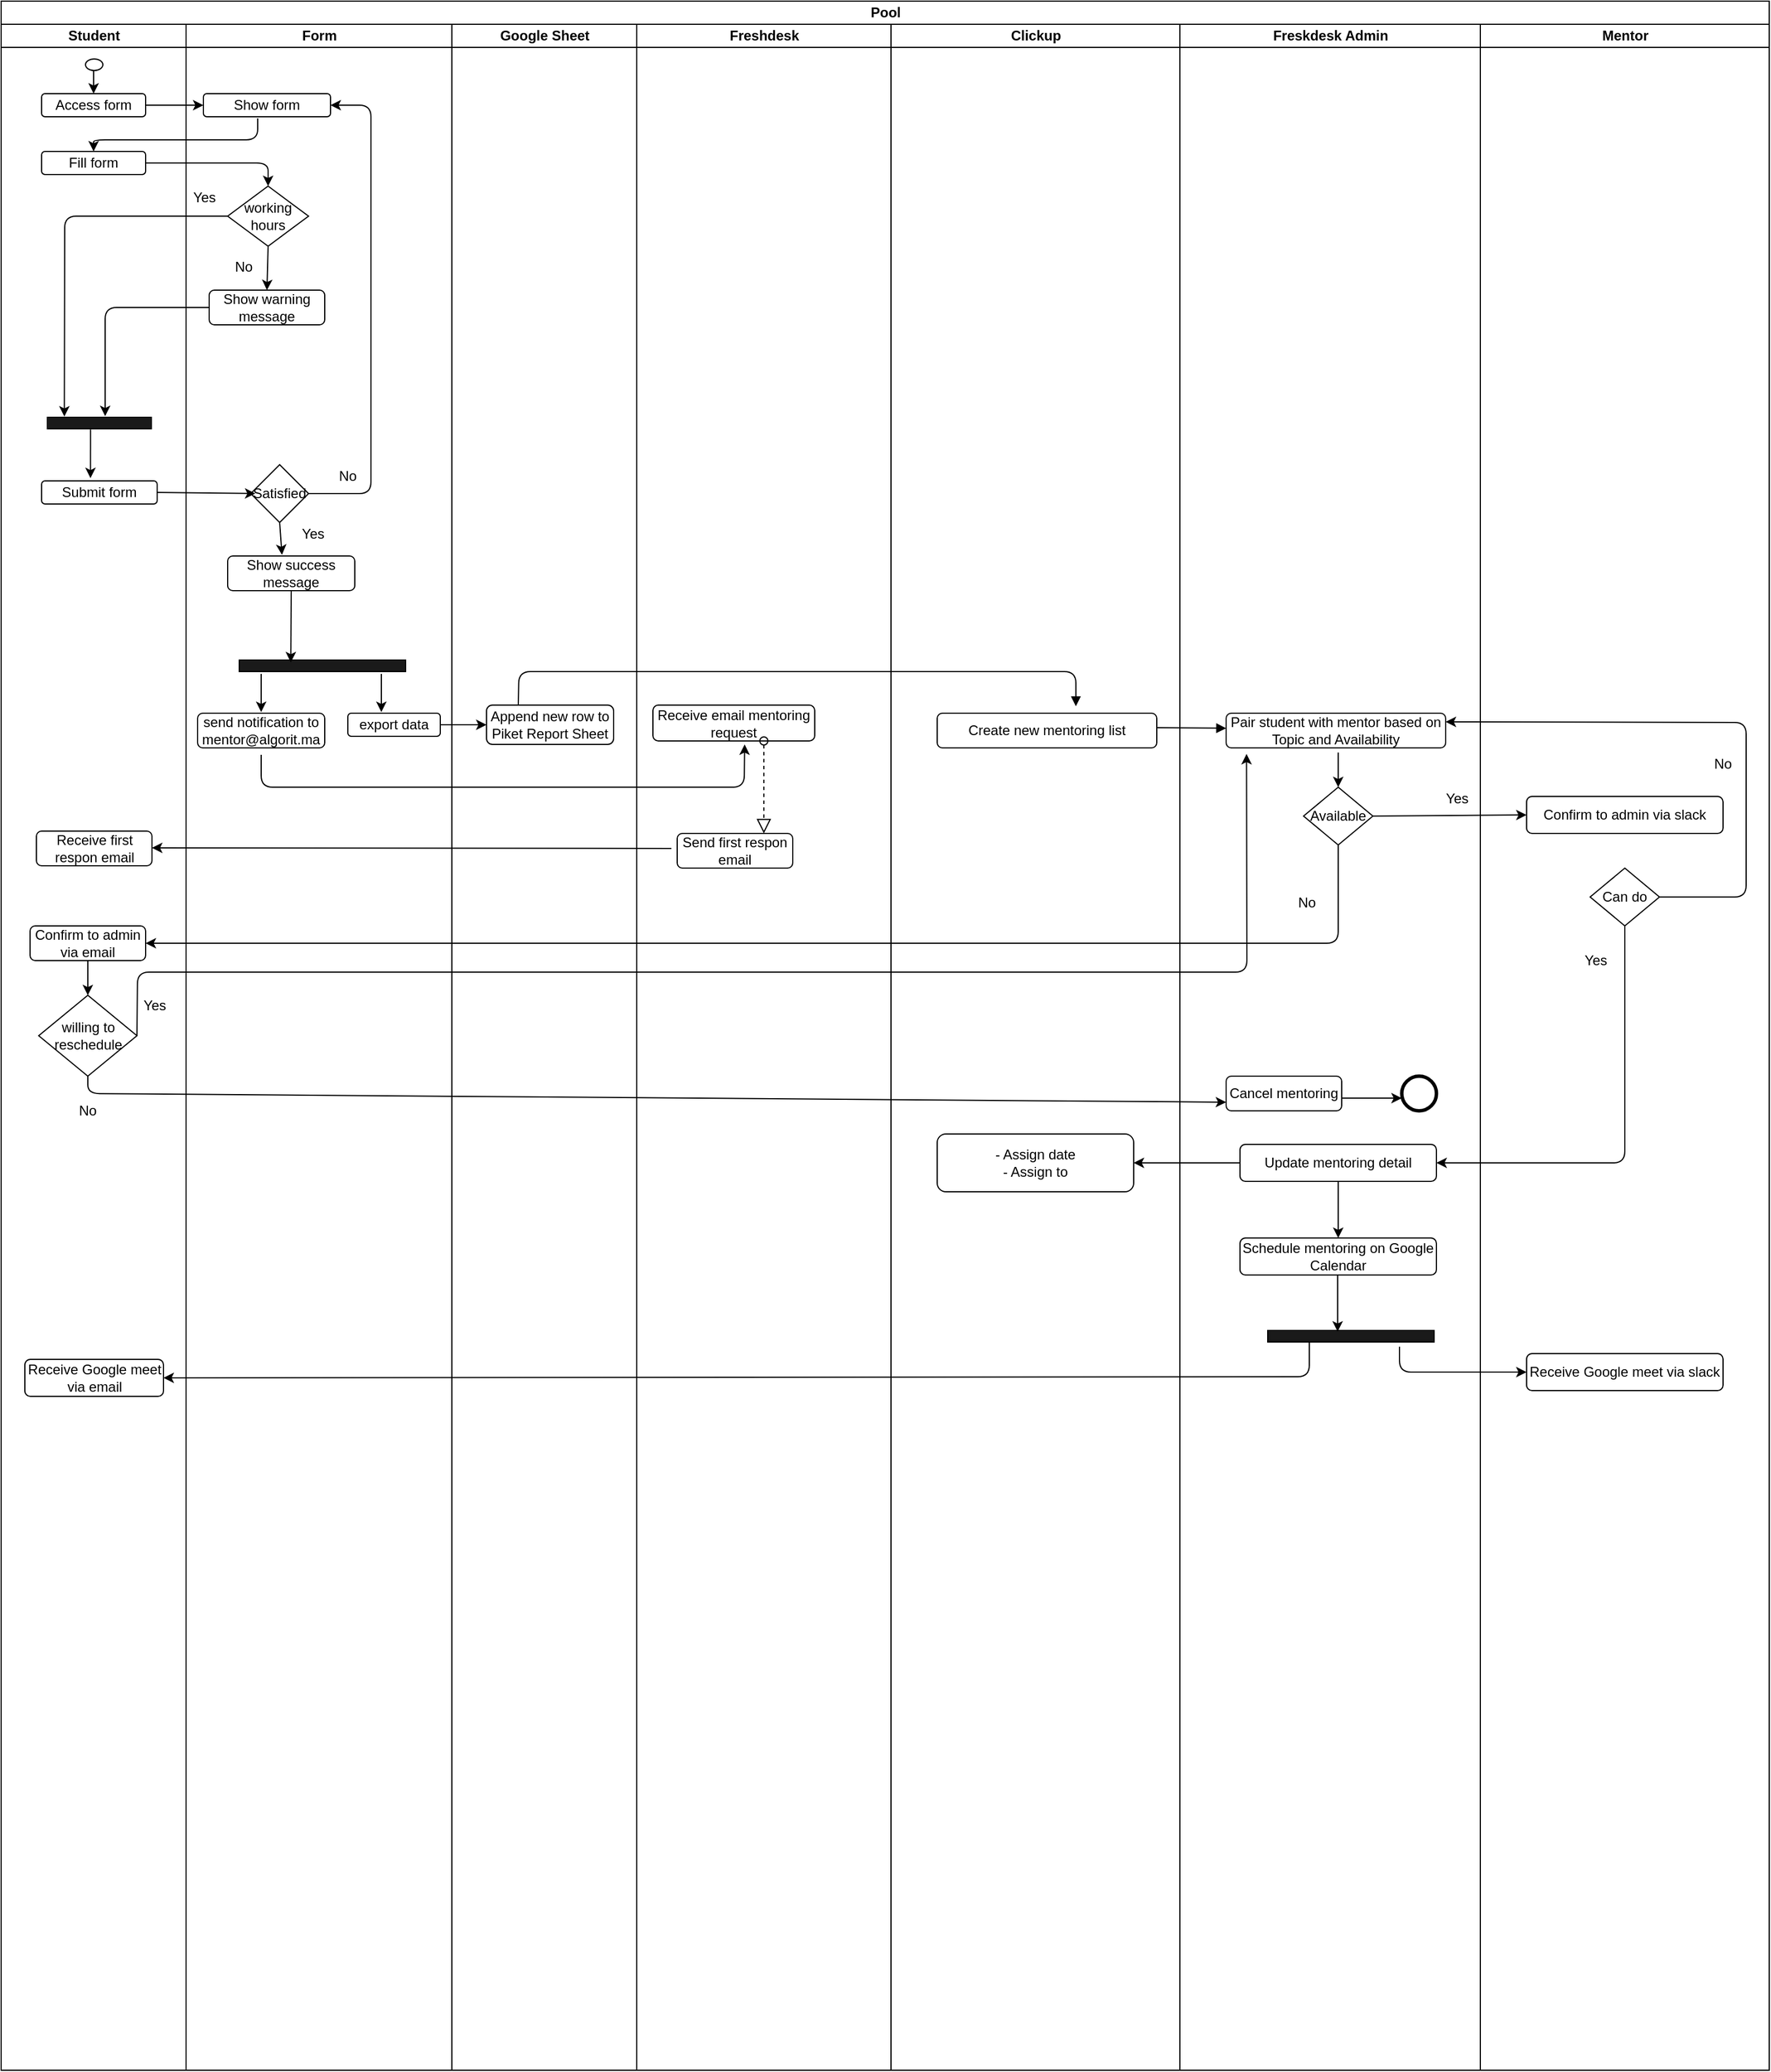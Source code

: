 <mxfile version="14.6.3" type="github">
  <diagram id="prtHgNgQTEPvFCAcTncT" name="Page-1">
    <mxGraphModel dx="1303" dy="633" grid="1" gridSize="10" guides="1" tooltips="1" connect="1" arrows="1" fold="1" page="1" pageScale="1" pageWidth="827" pageHeight="1169" math="0" shadow="0">
      <root>
        <mxCell id="0" />
        <mxCell id="1" parent="0" />
        <mxCell id="jEkatf-dR_FKRXyiLeA1-9" value="Pool" style="swimlane;html=1;childLayout=stackLayout;resizeParent=1;resizeParentMax=0;startSize=20;" parent="1" vertex="1">
          <mxGeometry x="40" y="50" width="1530" height="1790" as="geometry" />
        </mxCell>
        <mxCell id="jEkatf-dR_FKRXyiLeA1-10" value="Student" style="swimlane;html=1;startSize=20;" parent="jEkatf-dR_FKRXyiLeA1-9" vertex="1">
          <mxGeometry y="20" width="160" height="1770" as="geometry" />
        </mxCell>
        <mxCell id="jEkatf-dR_FKRXyiLeA1-14" value="" style="shape=mxgraph.bpmn.shape;html=1;verticalLabelPosition=bottom;labelBackgroundColor=#ffffff;verticalAlign=top;align=center;perimeter=ellipsePerimeter;outlineConnect=0;outline=standard;symbol=general;" parent="jEkatf-dR_FKRXyiLeA1-10" vertex="1">
          <mxGeometry x="73" y="30" width="15" height="10" as="geometry" />
        </mxCell>
        <mxCell id="jEkatf-dR_FKRXyiLeA1-15" value="Access form" style="shape=ext;rounded=1;html=1;whiteSpace=wrap;" parent="jEkatf-dR_FKRXyiLeA1-10" vertex="1">
          <mxGeometry x="35" y="60" width="90" height="20" as="geometry" />
        </mxCell>
        <mxCell id="jEkatf-dR_FKRXyiLeA1-19" value="Fill form" style="shape=ext;rounded=1;html=1;whiteSpace=wrap;" parent="jEkatf-dR_FKRXyiLeA1-10" vertex="1">
          <mxGeometry x="35" y="110" width="90" height="20" as="geometry" />
        </mxCell>
        <mxCell id="jEkatf-dR_FKRXyiLeA1-23" value="Submit form" style="shape=ext;rounded=1;html=1;whiteSpace=wrap;" parent="jEkatf-dR_FKRXyiLeA1-10" vertex="1">
          <mxGeometry x="35" y="395" width="100" height="20" as="geometry" />
        </mxCell>
        <mxCell id="jEkatf-dR_FKRXyiLeA1-28" value="" style="rounded=0;whiteSpace=wrap;html=1;fillColor=#1A1A1A;" parent="jEkatf-dR_FKRXyiLeA1-10" vertex="1">
          <mxGeometry x="40" y="340" width="90" height="10" as="geometry" />
        </mxCell>
        <mxCell id="jEkatf-dR_FKRXyiLeA1-39" value="" style="endArrow=classic;html=1;exitX=0.415;exitY=1.067;exitDx=0;exitDy=0;exitPerimeter=0;entryX=0.423;entryY=-0.117;entryDx=0;entryDy=0;entryPerimeter=0;" parent="jEkatf-dR_FKRXyiLeA1-10" source="jEkatf-dR_FKRXyiLeA1-28" target="jEkatf-dR_FKRXyiLeA1-23" edge="1">
          <mxGeometry width="50" height="50" relative="1" as="geometry">
            <mxPoint x="320" y="300" as="sourcePoint" />
            <mxPoint x="370" y="250" as="targetPoint" />
          </mxGeometry>
        </mxCell>
        <mxCell id="jEkatf-dR_FKRXyiLeA1-40" value="" style="endArrow=classic;html=1;" parent="jEkatf-dR_FKRXyiLeA1-10" edge="1">
          <mxGeometry width="50" height="50" relative="1" as="geometry">
            <mxPoint x="80" y="40" as="sourcePoint" />
            <mxPoint x="80" y="60" as="targetPoint" />
          </mxGeometry>
        </mxCell>
        <mxCell id="jEkatf-dR_FKRXyiLeA1-43" value="Receive first respon email" style="shape=ext;rounded=1;html=1;whiteSpace=wrap;" parent="jEkatf-dR_FKRXyiLeA1-10" vertex="1">
          <mxGeometry x="30.5" y="698" width="100" height="30" as="geometry" />
        </mxCell>
        <mxCell id="jEkatf-dR_FKRXyiLeA1-142" value="Confirm to admin via email" style="shape=ext;rounded=1;html=1;whiteSpace=wrap;" parent="jEkatf-dR_FKRXyiLeA1-10" vertex="1">
          <mxGeometry x="25" y="780" width="100" height="30" as="geometry" />
        </mxCell>
        <mxCell id="jEkatf-dR_FKRXyiLeA1-153" value="willing to reschedule" style="rhombus;whiteSpace=wrap;html=1;" parent="jEkatf-dR_FKRXyiLeA1-10" vertex="1">
          <mxGeometry x="32.5" y="840" width="85" height="70" as="geometry" />
        </mxCell>
        <mxCell id="jEkatf-dR_FKRXyiLeA1-154" value="Yes" style="text;html=1;strokeColor=none;fillColor=none;align=center;verticalAlign=middle;whiteSpace=wrap;rounded=0;" parent="jEkatf-dR_FKRXyiLeA1-10" vertex="1">
          <mxGeometry x="112.5" y="839" width="40" height="20" as="geometry" />
        </mxCell>
        <mxCell id="jEkatf-dR_FKRXyiLeA1-155" value="No" style="text;html=1;strokeColor=none;fillColor=none;align=center;verticalAlign=middle;whiteSpace=wrap;rounded=0;" parent="jEkatf-dR_FKRXyiLeA1-10" vertex="1">
          <mxGeometry x="55" y="930" width="40" height="20" as="geometry" />
        </mxCell>
        <mxCell id="jEkatf-dR_FKRXyiLeA1-157" value="" style="endArrow=classic;html=1;exitX=0.5;exitY=1;exitDx=0;exitDy=0;entryX=0.5;entryY=0;entryDx=0;entryDy=0;" parent="jEkatf-dR_FKRXyiLeA1-10" source="jEkatf-dR_FKRXyiLeA1-142" target="jEkatf-dR_FKRXyiLeA1-153" edge="1">
          <mxGeometry width="50" height="50" relative="1" as="geometry">
            <mxPoint x="450" y="900" as="sourcePoint" />
            <mxPoint x="500" y="850" as="targetPoint" />
          </mxGeometry>
        </mxCell>
        <mxCell id="bVA2tYg72Dks3-2WFUud-3" value="Receive Google meet via email" style="shape=ext;rounded=1;html=1;whiteSpace=wrap;" vertex="1" parent="jEkatf-dR_FKRXyiLeA1-10">
          <mxGeometry x="20.5" y="1155" width="120" height="32" as="geometry" />
        </mxCell>
        <mxCell id="jEkatf-dR_FKRXyiLeA1-11" value="Form" style="swimlane;html=1;startSize=20;" parent="jEkatf-dR_FKRXyiLeA1-9" vertex="1">
          <mxGeometry x="160" y="20" width="230" height="1770" as="geometry" />
        </mxCell>
        <mxCell id="jEkatf-dR_FKRXyiLeA1-16" value="Show form" style="shape=ext;rounded=1;html=1;whiteSpace=wrap;" parent="jEkatf-dR_FKRXyiLeA1-11" vertex="1">
          <mxGeometry x="15" y="60" width="110" height="20" as="geometry" />
        </mxCell>
        <mxCell id="jEkatf-dR_FKRXyiLeA1-21" value="working hours" style="rhombus;whiteSpace=wrap;html=1;" parent="jEkatf-dR_FKRXyiLeA1-11" vertex="1">
          <mxGeometry x="36" y="140" width="70" height="52" as="geometry" />
        </mxCell>
        <mxCell id="jEkatf-dR_FKRXyiLeA1-24" value="Show warning message" style="shape=ext;rounded=1;html=1;whiteSpace=wrap;" parent="jEkatf-dR_FKRXyiLeA1-11" vertex="1">
          <mxGeometry x="20" y="230" width="100" height="30" as="geometry" />
        </mxCell>
        <mxCell id="jEkatf-dR_FKRXyiLeA1-33" value="No" style="text;html=1;strokeColor=none;fillColor=none;align=center;verticalAlign=middle;whiteSpace=wrap;rounded=0;" parent="jEkatf-dR_FKRXyiLeA1-11" vertex="1">
          <mxGeometry x="30" y="200" width="40" height="20" as="geometry" />
        </mxCell>
        <mxCell id="jEkatf-dR_FKRXyiLeA1-34" value="Yes" style="text;html=1;strokeColor=none;fillColor=none;align=center;verticalAlign=middle;whiteSpace=wrap;rounded=0;" parent="jEkatf-dR_FKRXyiLeA1-11" vertex="1">
          <mxGeometry x="-4" y="140" width="40" height="20" as="geometry" />
        </mxCell>
        <mxCell id="jEkatf-dR_FKRXyiLeA1-36" value="" style="endArrow=classic;html=1;exitX=0.5;exitY=1;exitDx=0;exitDy=0;" parent="jEkatf-dR_FKRXyiLeA1-11" source="jEkatf-dR_FKRXyiLeA1-21" edge="1">
          <mxGeometry width="50" height="50" relative="1" as="geometry">
            <mxPoint x="160" y="300" as="sourcePoint" />
            <mxPoint x="70" y="230" as="targetPoint" />
          </mxGeometry>
        </mxCell>
        <mxCell id="jEkatf-dR_FKRXyiLeA1-44" value="Show success message" style="shape=ext;rounded=1;html=1;whiteSpace=wrap;" parent="jEkatf-dR_FKRXyiLeA1-11" vertex="1">
          <mxGeometry x="36" y="460" width="110" height="30" as="geometry" />
        </mxCell>
        <mxCell id="jEkatf-dR_FKRXyiLeA1-45" value="Satisfied" style="rhombus;whiteSpace=wrap;html=1;" parent="jEkatf-dR_FKRXyiLeA1-11" vertex="1">
          <mxGeometry x="56" y="381" width="50" height="50" as="geometry" />
        </mxCell>
        <mxCell id="jEkatf-dR_FKRXyiLeA1-47" value="" style="endArrow=classic;html=1;exitX=1;exitY=0.5;exitDx=0;exitDy=0;entryX=1;entryY=0.5;entryDx=0;entryDy=0;" parent="jEkatf-dR_FKRXyiLeA1-11" source="jEkatf-dR_FKRXyiLeA1-45" target="jEkatf-dR_FKRXyiLeA1-16" edge="1">
          <mxGeometry width="50" height="50" relative="1" as="geometry">
            <mxPoint x="110" y="400" as="sourcePoint" />
            <mxPoint x="130" y="70" as="targetPoint" />
            <Array as="points">
              <mxPoint x="160" y="406" />
              <mxPoint x="160" y="70" />
            </Array>
          </mxGeometry>
        </mxCell>
        <mxCell id="jEkatf-dR_FKRXyiLeA1-48" value="No" style="text;html=1;strokeColor=none;fillColor=none;align=center;verticalAlign=middle;whiteSpace=wrap;rounded=0;" parent="jEkatf-dR_FKRXyiLeA1-11" vertex="1">
          <mxGeometry x="120" y="381" width="40" height="20" as="geometry" />
        </mxCell>
        <mxCell id="jEkatf-dR_FKRXyiLeA1-49" value="Yes" style="text;html=1;strokeColor=none;fillColor=none;align=center;verticalAlign=middle;whiteSpace=wrap;rounded=0;" parent="jEkatf-dR_FKRXyiLeA1-11" vertex="1">
          <mxGeometry x="90" y="431" width="40" height="20" as="geometry" />
        </mxCell>
        <mxCell id="jEkatf-dR_FKRXyiLeA1-50" value="" style="endArrow=classic;html=1;exitX=0.5;exitY=1;exitDx=0;exitDy=0;" parent="jEkatf-dR_FKRXyiLeA1-11" source="jEkatf-dR_FKRXyiLeA1-45" edge="1">
          <mxGeometry width="50" height="50" relative="1" as="geometry">
            <mxPoint x="160" y="350" as="sourcePoint" />
            <mxPoint x="83" y="459" as="targetPoint" />
          </mxGeometry>
        </mxCell>
        <mxCell id="jEkatf-dR_FKRXyiLeA1-60" value="send notification to mentor@algorit.ma" style="shape=ext;rounded=1;html=1;whiteSpace=wrap;" parent="jEkatf-dR_FKRXyiLeA1-11" vertex="1">
          <mxGeometry x="10" y="596" width="110" height="30" as="geometry" />
        </mxCell>
        <mxCell id="jEkatf-dR_FKRXyiLeA1-61" value="export data" style="shape=ext;rounded=1;html=1;whiteSpace=wrap;" parent="jEkatf-dR_FKRXyiLeA1-11" vertex="1">
          <mxGeometry x="140" y="596" width="80" height="20" as="geometry" />
        </mxCell>
        <mxCell id="jEkatf-dR_FKRXyiLeA1-62" value="" style="rounded=0;whiteSpace=wrap;html=1;fillColor=#1A1A1A;" parent="jEkatf-dR_FKRXyiLeA1-11" vertex="1">
          <mxGeometry x="46" y="550" width="144" height="10" as="geometry" />
        </mxCell>
        <mxCell id="jEkatf-dR_FKRXyiLeA1-63" value="" style="endArrow=classic;html=1;exitX=0.5;exitY=1;exitDx=0;exitDy=0;entryX=0.31;entryY=0.2;entryDx=0;entryDy=0;entryPerimeter=0;" parent="jEkatf-dR_FKRXyiLeA1-11" source="jEkatf-dR_FKRXyiLeA1-44" target="jEkatf-dR_FKRXyiLeA1-62" edge="1">
          <mxGeometry width="50" height="50" relative="1" as="geometry">
            <mxPoint x="160" y="550" as="sourcePoint" />
            <mxPoint x="93" y="540" as="targetPoint" />
          </mxGeometry>
        </mxCell>
        <mxCell id="jEkatf-dR_FKRXyiLeA1-64" value="" style="endArrow=classic;html=1;entryX=0.5;entryY=0;entryDx=0;entryDy=0;" parent="jEkatf-dR_FKRXyiLeA1-11" edge="1">
          <mxGeometry width="50" height="50" relative="1" as="geometry">
            <mxPoint x="65" y="562" as="sourcePoint" />
            <mxPoint x="65" y="595" as="targetPoint" />
          </mxGeometry>
        </mxCell>
        <mxCell id="jEkatf-dR_FKRXyiLeA1-12" value="Google Sheet" style="swimlane;html=1;startSize=20;" parent="jEkatf-dR_FKRXyiLeA1-9" vertex="1">
          <mxGeometry x="390" y="20" width="160" height="1770" as="geometry" />
        </mxCell>
        <mxCell id="jEkatf-dR_FKRXyiLeA1-66" value="Append new row to Piket Report Sheet" style="shape=ext;rounded=1;html=1;whiteSpace=wrap;" parent="jEkatf-dR_FKRXyiLeA1-12" vertex="1">
          <mxGeometry x="30" y="589" width="110" height="34" as="geometry" />
        </mxCell>
        <mxCell id="jEkatf-dR_FKRXyiLeA1-13" value="Freshdesk" style="swimlane;html=1;startSize=20;" parent="jEkatf-dR_FKRXyiLeA1-9" vertex="1">
          <mxGeometry x="550" y="20" width="220" height="1770" as="geometry" />
        </mxCell>
        <mxCell id="jEkatf-dR_FKRXyiLeA1-68" value="Receive email mentoring request" style="shape=ext;rounded=1;html=1;whiteSpace=wrap;" parent="jEkatf-dR_FKRXyiLeA1-13" vertex="1">
          <mxGeometry x="14" y="589" width="140" height="31" as="geometry" />
        </mxCell>
        <mxCell id="jEkatf-dR_FKRXyiLeA1-70" value="Send first respon email" style="shape=ext;rounded=1;html=1;whiteSpace=wrap;" parent="jEkatf-dR_FKRXyiLeA1-13" vertex="1">
          <mxGeometry x="35" y="700" width="100" height="30" as="geometry" />
        </mxCell>
        <mxCell id="jEkatf-dR_FKRXyiLeA1-73" value="" style="startArrow=oval;startFill=0;startSize=7;endArrow=block;endFill=0;endSize=10;dashed=1;html=1;entryX=0.75;entryY=0;entryDx=0;entryDy=0;" parent="jEkatf-dR_FKRXyiLeA1-13" target="jEkatf-dR_FKRXyiLeA1-70" edge="1">
          <mxGeometry width="100" relative="1" as="geometry">
            <mxPoint x="110" y="620" as="sourcePoint" />
            <mxPoint x="-120" y="670" as="targetPoint" />
          </mxGeometry>
        </mxCell>
        <mxCell id="jEkatf-dR_FKRXyiLeA1-20" value="Clickup" style="swimlane;html=1;startSize=20;" parent="jEkatf-dR_FKRXyiLeA1-9" vertex="1">
          <mxGeometry x="770" y="20" width="250" height="1770" as="geometry" />
        </mxCell>
        <mxCell id="jEkatf-dR_FKRXyiLeA1-74" value="Create new mentoring list" style="shape=ext;rounded=1;html=1;whiteSpace=wrap;" parent="jEkatf-dR_FKRXyiLeA1-20" vertex="1">
          <mxGeometry x="40" y="596" width="190" height="30" as="geometry" />
        </mxCell>
        <mxCell id="jEkatf-dR_FKRXyiLeA1-150" value="- Assign date&lt;br&gt;- Assign to" style="shape=ext;rounded=1;html=1;whiteSpace=wrap;" parent="jEkatf-dR_FKRXyiLeA1-20" vertex="1">
          <mxGeometry x="40" y="960" width="170" height="50" as="geometry" />
        </mxCell>
        <mxCell id="jEkatf-dR_FKRXyiLeA1-37" value="" style="endArrow=classic;html=1;exitX=0;exitY=0.5;exitDx=0;exitDy=0;entryX=0.163;entryY=-0.067;entryDx=0;entryDy=0;entryPerimeter=0;" parent="jEkatf-dR_FKRXyiLeA1-9" source="jEkatf-dR_FKRXyiLeA1-21" target="jEkatf-dR_FKRXyiLeA1-28" edge="1">
          <mxGeometry width="50" height="50" relative="1" as="geometry">
            <mxPoint x="320" y="320" as="sourcePoint" />
            <mxPoint x="370" y="270" as="targetPoint" />
            <Array as="points">
              <mxPoint x="55" y="186" />
            </Array>
          </mxGeometry>
        </mxCell>
        <mxCell id="jEkatf-dR_FKRXyiLeA1-38" value="" style="endArrow=classic;html=1;exitX=0;exitY=0.5;exitDx=0;exitDy=0;" parent="jEkatf-dR_FKRXyiLeA1-9" source="jEkatf-dR_FKRXyiLeA1-24" edge="1">
          <mxGeometry width="50" height="50" relative="1" as="geometry">
            <mxPoint x="320" y="320" as="sourcePoint" />
            <mxPoint x="90" y="359" as="targetPoint" />
            <Array as="points">
              <mxPoint x="90" y="265" />
            </Array>
          </mxGeometry>
        </mxCell>
        <mxCell id="jEkatf-dR_FKRXyiLeA1-41" value="" style="endArrow=classic;html=1;exitX=1;exitY=0.5;exitDx=0;exitDy=0;entryX=0;entryY=0.5;entryDx=0;entryDy=0;" parent="jEkatf-dR_FKRXyiLeA1-9" source="jEkatf-dR_FKRXyiLeA1-15" target="jEkatf-dR_FKRXyiLeA1-16" edge="1">
          <mxGeometry width="50" height="50" relative="1" as="geometry">
            <mxPoint x="320" y="270" as="sourcePoint" />
            <mxPoint x="370" y="220" as="targetPoint" />
          </mxGeometry>
        </mxCell>
        <mxCell id="jEkatf-dR_FKRXyiLeA1-42" value="" style="endArrow=classic;html=1;exitX=0.427;exitY=1.067;exitDx=0;exitDy=0;exitPerimeter=0;entryX=0.5;entryY=0;entryDx=0;entryDy=0;" parent="jEkatf-dR_FKRXyiLeA1-9" source="jEkatf-dR_FKRXyiLeA1-16" target="jEkatf-dR_FKRXyiLeA1-19" edge="1">
          <mxGeometry width="50" height="50" relative="1" as="geometry">
            <mxPoint x="320" y="270" as="sourcePoint" />
            <mxPoint x="370" y="220" as="targetPoint" />
            <Array as="points">
              <mxPoint x="222" y="120" />
              <mxPoint x="80" y="120" />
            </Array>
          </mxGeometry>
        </mxCell>
        <mxCell id="jEkatf-dR_FKRXyiLeA1-46" value="" style="endArrow=classic;html=1;entryX=0.08;entryY=0.5;entryDx=0;entryDy=0;entryPerimeter=0;exitX=1;exitY=0.5;exitDx=0;exitDy=0;" parent="jEkatf-dR_FKRXyiLeA1-9" source="jEkatf-dR_FKRXyiLeA1-23" target="jEkatf-dR_FKRXyiLeA1-45" edge="1">
          <mxGeometry width="50" height="50" relative="1" as="geometry">
            <mxPoint x="140" y="420" as="sourcePoint" />
            <mxPoint x="370" y="300" as="targetPoint" />
          </mxGeometry>
        </mxCell>
        <mxCell id="jEkatf-dR_FKRXyiLeA1-67" value="" style="endArrow=classic;html=1;exitX=1;exitY=0.5;exitDx=0;exitDy=0;entryX=0;entryY=0.5;entryDx=0;entryDy=0;" parent="jEkatf-dR_FKRXyiLeA1-9" source="jEkatf-dR_FKRXyiLeA1-61" target="jEkatf-dR_FKRXyiLeA1-66" edge="1">
          <mxGeometry width="50" height="50" relative="1" as="geometry">
            <mxPoint x="340" y="520" as="sourcePoint" />
            <mxPoint x="390" y="470" as="targetPoint" />
          </mxGeometry>
        </mxCell>
        <mxCell id="jEkatf-dR_FKRXyiLeA1-69" value="" style="endArrow=classic;html=1;entryX=0.567;entryY=1.097;entryDx=0;entryDy=0;entryPerimeter=0;" parent="jEkatf-dR_FKRXyiLeA1-9" target="jEkatf-dR_FKRXyiLeA1-68" edge="1">
          <mxGeometry width="50" height="50" relative="1" as="geometry">
            <mxPoint x="225" y="652" as="sourcePoint" />
            <mxPoint x="410" y="590" as="targetPoint" />
            <Array as="points">
              <mxPoint x="225" y="680" />
              <mxPoint x="643" y="680" />
            </Array>
          </mxGeometry>
        </mxCell>
        <mxCell id="jEkatf-dR_FKRXyiLeA1-75" value="Freskdesk Admin" style="swimlane;html=1;startSize=20;" parent="jEkatf-dR_FKRXyiLeA1-9" vertex="1">
          <mxGeometry x="1020" y="20" width="260" height="1770" as="geometry" />
        </mxCell>
        <mxCell id="jEkatf-dR_FKRXyiLeA1-76" value="Pair student with mentor based on Topic and Availability" style="shape=ext;rounded=1;html=1;whiteSpace=wrap;" parent="jEkatf-dR_FKRXyiLeA1-75" vertex="1">
          <mxGeometry x="40" y="596" width="190" height="30" as="geometry" />
        </mxCell>
        <mxCell id="jEkatf-dR_FKRXyiLeA1-78" value="" style="endArrow=block;endFill=1;endSize=6;html=1;exitX=1;exitY=0.25;exitDx=0;exitDy=0;" parent="jEkatf-dR_FKRXyiLeA1-75" edge="1">
          <mxGeometry width="100" relative="1" as="geometry">
            <mxPoint x="-20" y="608.5" as="sourcePoint" />
            <mxPoint x="40" y="609" as="targetPoint" />
          </mxGeometry>
        </mxCell>
        <mxCell id="jEkatf-dR_FKRXyiLeA1-86" value="Available" style="rhombus;whiteSpace=wrap;html=1;" parent="jEkatf-dR_FKRXyiLeA1-75" vertex="1">
          <mxGeometry x="107" y="660" width="60" height="50" as="geometry" />
        </mxCell>
        <mxCell id="jEkatf-dR_FKRXyiLeA1-88" value="Yes" style="text;html=1;strokeColor=none;fillColor=none;align=center;verticalAlign=middle;whiteSpace=wrap;rounded=0;" parent="jEkatf-dR_FKRXyiLeA1-75" vertex="1">
          <mxGeometry x="220" y="660" width="40" height="20" as="geometry" />
        </mxCell>
        <mxCell id="jEkatf-dR_FKRXyiLeA1-139" value="No" style="text;html=1;strokeColor=none;fillColor=none;align=center;verticalAlign=middle;whiteSpace=wrap;rounded=0;" parent="jEkatf-dR_FKRXyiLeA1-75" vertex="1">
          <mxGeometry x="90" y="750" width="40" height="20" as="geometry" />
        </mxCell>
        <mxCell id="jEkatf-dR_FKRXyiLeA1-149" value="Update mentoring detail" style="shape=ext;rounded=1;html=1;whiteSpace=wrap;" parent="jEkatf-dR_FKRXyiLeA1-75" vertex="1">
          <mxGeometry x="52" y="969" width="170" height="32" as="geometry" />
        </mxCell>
        <mxCell id="jEkatf-dR_FKRXyiLeA1-158" value="Cancel mentoring" style="shape=ext;rounded=1;html=1;whiteSpace=wrap;" parent="jEkatf-dR_FKRXyiLeA1-75" vertex="1">
          <mxGeometry x="40" y="910" width="100" height="30" as="geometry" />
        </mxCell>
        <mxCell id="jEkatf-dR_FKRXyiLeA1-164" value="" style="shape=mxgraph.bpmn.shape;html=1;verticalLabelPosition=bottom;labelBackgroundColor=#ffffff;verticalAlign=top;align=center;perimeter=ellipsePerimeter;outlineConnect=0;outline=end;symbol=general;fillColor=#FFFFFF;" parent="jEkatf-dR_FKRXyiLeA1-75" vertex="1">
          <mxGeometry x="192" y="910" width="30" height="30" as="geometry" />
        </mxCell>
        <mxCell id="jEkatf-dR_FKRXyiLeA1-165" value="" style="endArrow=classic;html=1;exitX=1;exitY=0.5;exitDx=0;exitDy=0;entryX=0;entryY=0.5;entryDx=0;entryDy=0;" parent="jEkatf-dR_FKRXyiLeA1-75" edge="1">
          <mxGeometry width="50" height="50" relative="1" as="geometry">
            <mxPoint x="140" y="929" as="sourcePoint" />
            <mxPoint x="192.0" y="929" as="targetPoint" />
          </mxGeometry>
        </mxCell>
        <mxCell id="bVA2tYg72Dks3-2WFUud-1" value="Schedule mentoring on Google Calendar" style="shape=ext;rounded=1;html=1;whiteSpace=wrap;" vertex="1" parent="jEkatf-dR_FKRXyiLeA1-75">
          <mxGeometry x="52" y="1050" width="170" height="32" as="geometry" />
        </mxCell>
        <mxCell id="bVA2tYg72Dks3-2WFUud-4" value="" style="rounded=0;whiteSpace=wrap;html=1;fillColor=#1A1A1A;" vertex="1" parent="jEkatf-dR_FKRXyiLeA1-75">
          <mxGeometry x="76" y="1130" width="144" height="10" as="geometry" />
        </mxCell>
        <mxCell id="bVA2tYg72Dks3-2WFUud-5" value="" style="endArrow=classic;html=1;entryX=0.5;entryY=0;entryDx=0;entryDy=0;exitX=0.5;exitY=1;exitDx=0;exitDy=0;" edge="1" parent="jEkatf-dR_FKRXyiLeA1-75" source="jEkatf-dR_FKRXyiLeA1-149" target="bVA2tYg72Dks3-2WFUud-1">
          <mxGeometry width="50" height="50" relative="1" as="geometry">
            <mxPoint x="-120" y="1000" as="sourcePoint" />
            <mxPoint x="-70" y="950" as="targetPoint" />
          </mxGeometry>
        </mxCell>
        <mxCell id="bVA2tYg72Dks3-2WFUud-6" value="" style="endArrow=classic;html=1;entryX=0.5;entryY=0;entryDx=0;entryDy=0;exitX=0.5;exitY=1;exitDx=0;exitDy=0;" edge="1" parent="jEkatf-dR_FKRXyiLeA1-75">
          <mxGeometry width="50" height="50" relative="1" as="geometry">
            <mxPoint x="136.5" y="1082" as="sourcePoint" />
            <mxPoint x="136.5" y="1131" as="targetPoint" />
          </mxGeometry>
        </mxCell>
        <mxCell id="jEkatf-dR_FKRXyiLeA1-83" value="Mentor" style="swimlane;html=1;startSize=20;" parent="jEkatf-dR_FKRXyiLeA1-9" vertex="1">
          <mxGeometry x="1280" y="20" width="250" height="1770" as="geometry" />
        </mxCell>
        <mxCell id="jEkatf-dR_FKRXyiLeA1-87" value="Confirm to admin via slack" style="shape=ext;rounded=1;html=1;whiteSpace=wrap;" parent="jEkatf-dR_FKRXyiLeA1-83" vertex="1">
          <mxGeometry x="40" y="668" width="170" height="32" as="geometry" />
        </mxCell>
        <mxCell id="jEkatf-dR_FKRXyiLeA1-145" value="Can do" style="rhombus;whiteSpace=wrap;html=1;" parent="jEkatf-dR_FKRXyiLeA1-83" vertex="1">
          <mxGeometry x="95" y="730" width="60" height="50" as="geometry" />
        </mxCell>
        <mxCell id="jEkatf-dR_FKRXyiLeA1-146" value="Yes" style="text;html=1;strokeColor=none;fillColor=none;align=center;verticalAlign=middle;whiteSpace=wrap;rounded=0;" parent="jEkatf-dR_FKRXyiLeA1-83" vertex="1">
          <mxGeometry x="80" y="800" width="40" height="20" as="geometry" />
        </mxCell>
        <mxCell id="jEkatf-dR_FKRXyiLeA1-147" value="No" style="text;html=1;strokeColor=none;fillColor=none;align=center;verticalAlign=middle;whiteSpace=wrap;rounded=0;" parent="jEkatf-dR_FKRXyiLeA1-83" vertex="1">
          <mxGeometry x="190" y="630" width="40" height="20" as="geometry" />
        </mxCell>
        <mxCell id="bVA2tYg72Dks3-2WFUud-2" value="Receive Google meet via slack" style="shape=ext;rounded=1;html=1;whiteSpace=wrap;" vertex="1" parent="jEkatf-dR_FKRXyiLeA1-83">
          <mxGeometry x="40" y="1150" width="170" height="32" as="geometry" />
        </mxCell>
        <mxCell id="jEkatf-dR_FKRXyiLeA1-141" value="" style="endArrow=classic;html=1;exitX=1;exitY=0.5;exitDx=0;exitDy=0;entryX=0;entryY=0.5;entryDx=0;entryDy=0;" parent="jEkatf-dR_FKRXyiLeA1-9" source="jEkatf-dR_FKRXyiLeA1-86" target="jEkatf-dR_FKRXyiLeA1-87" edge="1">
          <mxGeometry width="50" height="50" relative="1" as="geometry">
            <mxPoint x="840" y="910" as="sourcePoint" />
            <mxPoint x="890" y="860" as="targetPoint" />
          </mxGeometry>
        </mxCell>
        <mxCell id="jEkatf-dR_FKRXyiLeA1-143" value="" style="endArrow=classic;html=1;exitX=0.5;exitY=1;exitDx=0;exitDy=0;" parent="jEkatf-dR_FKRXyiLeA1-9" source="jEkatf-dR_FKRXyiLeA1-86" edge="1">
          <mxGeometry width="50" height="50" relative="1" as="geometry">
            <mxPoint x="550" y="880" as="sourcePoint" />
            <mxPoint x="125" y="815" as="targetPoint" />
            <Array as="points">
              <mxPoint x="1157" y="815" />
            </Array>
          </mxGeometry>
        </mxCell>
        <mxCell id="jEkatf-dR_FKRXyiLeA1-148" value="" style="endArrow=classic;html=1;exitX=1;exitY=0.5;exitDx=0;exitDy=0;entryX=1;entryY=0.25;entryDx=0;entryDy=0;" parent="jEkatf-dR_FKRXyiLeA1-9" source="jEkatf-dR_FKRXyiLeA1-145" target="jEkatf-dR_FKRXyiLeA1-76" edge="1">
          <mxGeometry width="50" height="50" relative="1" as="geometry">
            <mxPoint x="1000" y="880" as="sourcePoint" />
            <mxPoint x="1050" y="830" as="targetPoint" />
            <Array as="points">
              <mxPoint x="1510" y="775" />
              <mxPoint x="1510" y="624" />
            </Array>
          </mxGeometry>
        </mxCell>
        <mxCell id="jEkatf-dR_FKRXyiLeA1-151" value="" style="endArrow=classic;html=1;exitX=0.5;exitY=1;exitDx=0;exitDy=0;entryX=1;entryY=0.5;entryDx=0;entryDy=0;" parent="jEkatf-dR_FKRXyiLeA1-9" source="jEkatf-dR_FKRXyiLeA1-145" target="jEkatf-dR_FKRXyiLeA1-149" edge="1">
          <mxGeometry width="50" height="50" relative="1" as="geometry">
            <mxPoint x="940" y="910" as="sourcePoint" />
            <mxPoint x="990" y="860" as="targetPoint" />
            <Array as="points">
              <mxPoint x="1405" y="876" />
              <mxPoint x="1405" y="1005" />
            </Array>
          </mxGeometry>
        </mxCell>
        <mxCell id="jEkatf-dR_FKRXyiLeA1-152" value="" style="endArrow=classic;html=1;entryX=1;entryY=0.5;entryDx=0;entryDy=0;exitX=0;exitY=0.5;exitDx=0;exitDy=0;" parent="jEkatf-dR_FKRXyiLeA1-9" source="jEkatf-dR_FKRXyiLeA1-149" target="jEkatf-dR_FKRXyiLeA1-150" edge="1">
          <mxGeometry width="50" height="50" relative="1" as="geometry">
            <mxPoint x="1060" y="935" as="sourcePoint" />
            <mxPoint x="990" y="860" as="targetPoint" />
          </mxGeometry>
        </mxCell>
        <mxCell id="jEkatf-dR_FKRXyiLeA1-156" value="" style="endArrow=classic;html=1;exitX=1;exitY=0.5;exitDx=0;exitDy=0;entryX=0.093;entryY=1.176;entryDx=0;entryDy=0;entryPerimeter=0;" parent="jEkatf-dR_FKRXyiLeA1-9" source="jEkatf-dR_FKRXyiLeA1-153" target="jEkatf-dR_FKRXyiLeA1-76" edge="1">
          <mxGeometry width="50" height="50" relative="1" as="geometry">
            <mxPoint x="430" y="830" as="sourcePoint" />
            <mxPoint x="480" y="780" as="targetPoint" />
            <Array as="points">
              <mxPoint x="118" y="840" />
              <mxPoint x="1078" y="840" />
            </Array>
          </mxGeometry>
        </mxCell>
        <mxCell id="jEkatf-dR_FKRXyiLeA1-160" value="" style="endArrow=classic;html=1;exitX=0.5;exitY=1;exitDx=0;exitDy=0;entryX=0;entryY=0.75;entryDx=0;entryDy=0;" parent="jEkatf-dR_FKRXyiLeA1-9" source="jEkatf-dR_FKRXyiLeA1-153" target="jEkatf-dR_FKRXyiLeA1-158" edge="1">
          <mxGeometry width="50" height="50" relative="1" as="geometry">
            <mxPoint x="550" y="1080" as="sourcePoint" />
            <mxPoint x="600" y="1030" as="targetPoint" />
            <Array as="points">
              <mxPoint x="75" y="945" />
            </Array>
          </mxGeometry>
        </mxCell>
        <mxCell id="jEkatf-dR_FKRXyiLeA1-22" value="" style="endArrow=classic;html=1;exitX=1;exitY=0.5;exitDx=0;exitDy=0;" parent="jEkatf-dR_FKRXyiLeA1-9" source="jEkatf-dR_FKRXyiLeA1-19" edge="1">
          <mxGeometry width="50" height="50" relative="1" as="geometry">
            <mxPoint x="360" y="240" as="sourcePoint" />
            <mxPoint x="231" y="160" as="targetPoint" />
            <Array as="points">
              <mxPoint x="231" y="140" />
            </Array>
          </mxGeometry>
        </mxCell>
        <mxCell id="bVA2tYg72Dks3-2WFUud-7" value="" style="endArrow=classic;html=1;entryX=0;entryY=0.5;entryDx=0;entryDy=0;" edge="1" parent="jEkatf-dR_FKRXyiLeA1-9" target="bVA2tYg72Dks3-2WFUud-2">
          <mxGeometry width="50" height="50" relative="1" as="geometry">
            <mxPoint x="1210" y="1164" as="sourcePoint" />
            <mxPoint x="1110" y="1190" as="targetPoint" />
            <Array as="points">
              <mxPoint x="1210" y="1186" />
            </Array>
          </mxGeometry>
        </mxCell>
        <mxCell id="bVA2tYg72Dks3-2WFUud-8" value="" style="endArrow=classic;html=1;exitX=0.25;exitY=1;exitDx=0;exitDy=0;entryX=1;entryY=0.5;entryDx=0;entryDy=0;" edge="1" parent="jEkatf-dR_FKRXyiLeA1-9" source="bVA2tYg72Dks3-2WFUud-4" target="bVA2tYg72Dks3-2WFUud-3">
          <mxGeometry width="50" height="50" relative="1" as="geometry">
            <mxPoint x="930" y="1240" as="sourcePoint" />
            <mxPoint x="680" y="1190" as="targetPoint" />
            <Array as="points">
              <mxPoint x="1132" y="1190" />
            </Array>
          </mxGeometry>
        </mxCell>
        <mxCell id="jEkatf-dR_FKRXyiLeA1-65" value="" style="endArrow=classic;html=1;entryX=0.5;entryY=0;entryDx=0;entryDy=0;" parent="1" edge="1">
          <mxGeometry width="50" height="50" relative="1" as="geometry">
            <mxPoint x="369" y="632" as="sourcePoint" />
            <mxPoint x="369" y="665" as="targetPoint" />
          </mxGeometry>
        </mxCell>
        <mxCell id="jEkatf-dR_FKRXyiLeA1-72" value="" style="endArrow=classic;html=1;entryX=1;entryY=0.25;entryDx=0;entryDy=0;" parent="1" edge="1">
          <mxGeometry width="50" height="50" relative="1" as="geometry">
            <mxPoint x="620" y="783" as="sourcePoint" />
            <mxPoint x="170.5" y="782.5" as="targetPoint" />
          </mxGeometry>
        </mxCell>
        <mxCell id="jEkatf-dR_FKRXyiLeA1-79" value="" style="endArrow=block;endFill=1;endSize=6;html=1;exitX=0.25;exitY=0;exitDx=0;exitDy=0;" parent="1" source="jEkatf-dR_FKRXyiLeA1-66" edge="1">
          <mxGeometry width="100" relative="1" as="geometry">
            <mxPoint x="530" y="650" as="sourcePoint" />
            <mxPoint x="970" y="660" as="targetPoint" />
            <Array as="points">
              <mxPoint x="488" y="630" />
              <mxPoint x="970" y="630" />
            </Array>
          </mxGeometry>
        </mxCell>
        <mxCell id="jEkatf-dR_FKRXyiLeA1-140" value="" style="endArrow=classic;html=1;entryX=0.5;entryY=0;entryDx=0;entryDy=0;" parent="1" target="jEkatf-dR_FKRXyiLeA1-86" edge="1">
          <mxGeometry width="50" height="50" relative="1" as="geometry">
            <mxPoint x="1197" y="700" as="sourcePoint" />
            <mxPoint x="930" y="910" as="targetPoint" />
          </mxGeometry>
        </mxCell>
      </root>
    </mxGraphModel>
  </diagram>
</mxfile>
